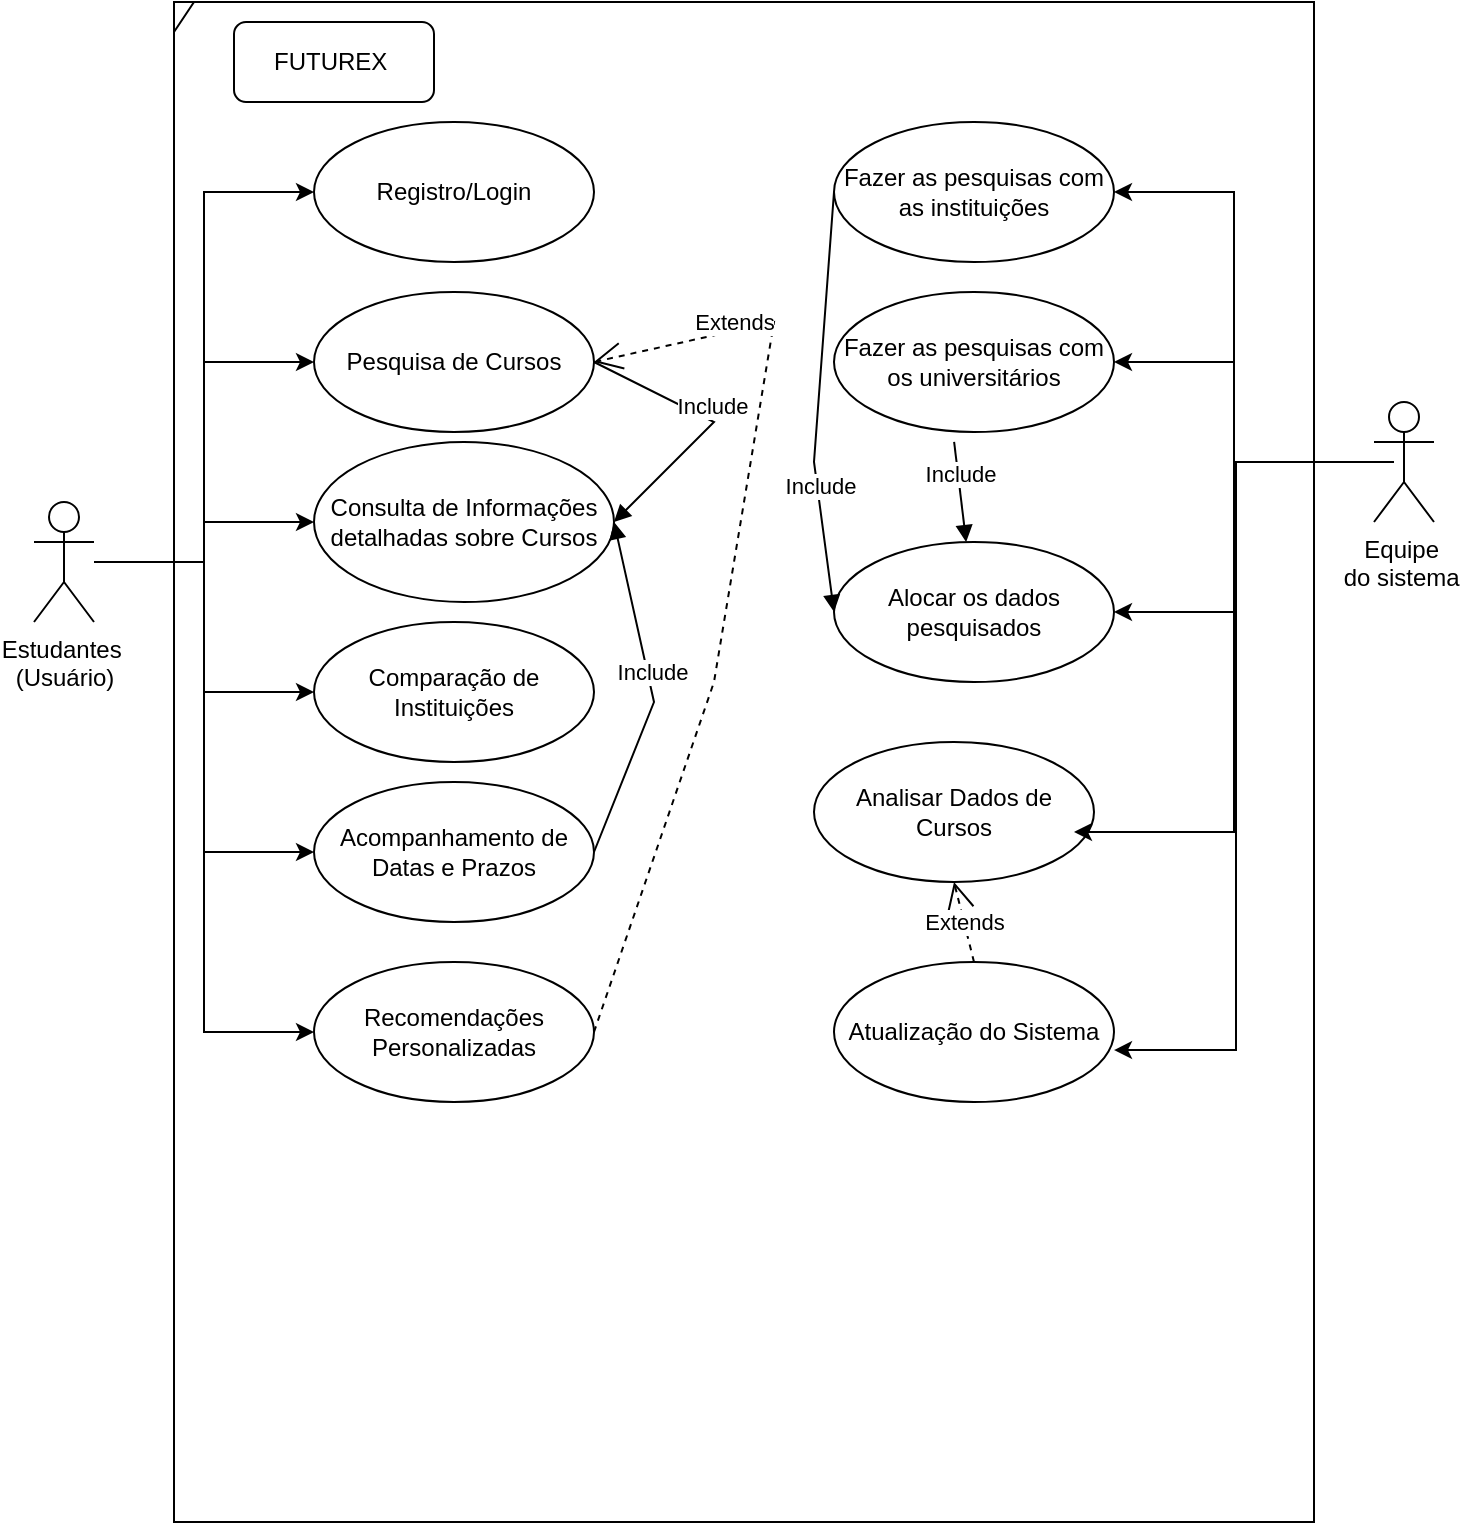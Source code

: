 <mxfile version="24.8.2">
  <diagram name="Página-1" id="-24_yZQOfbj3OQJfO07C">
    <mxGraphModel dx="954" dy="600" grid="1" gridSize="10" guides="1" tooltips="1" connect="1" arrows="1" fold="1" page="1" pageScale="1" pageWidth="827" pageHeight="1169" math="0" shadow="0">
      <root>
        <mxCell id="0" />
        <mxCell id="1" parent="0" />
        <mxCell id="6-74U6Mi0UwLJI_alVvZ-22" style="edgeStyle=orthogonalEdgeStyle;rounded=0;orthogonalLoop=1;jettySize=auto;html=1;entryX=0;entryY=0.5;entryDx=0;entryDy=0;" edge="1" parent="1" source="6-74U6Mi0UwLJI_alVvZ-9" target="6-74U6Mi0UwLJI_alVvZ-13">
          <mxGeometry relative="1" as="geometry" />
        </mxCell>
        <mxCell id="6-74U6Mi0UwLJI_alVvZ-23" style="edgeStyle=orthogonalEdgeStyle;rounded=0;orthogonalLoop=1;jettySize=auto;html=1;entryX=0;entryY=0.5;entryDx=0;entryDy=0;" edge="1" parent="1" source="6-74U6Mi0UwLJI_alVvZ-9" target="6-74U6Mi0UwLJI_alVvZ-14">
          <mxGeometry relative="1" as="geometry" />
        </mxCell>
        <mxCell id="6-74U6Mi0UwLJI_alVvZ-27" style="edgeStyle=orthogonalEdgeStyle;rounded=0;orthogonalLoop=1;jettySize=auto;html=1;entryX=0;entryY=0.5;entryDx=0;entryDy=0;" edge="1" parent="1" source="6-74U6Mi0UwLJI_alVvZ-9" target="6-74U6Mi0UwLJI_alVvZ-15">
          <mxGeometry relative="1" as="geometry" />
        </mxCell>
        <mxCell id="6-74U6Mi0UwLJI_alVvZ-28" style="edgeStyle=orthogonalEdgeStyle;rounded=0;orthogonalLoop=1;jettySize=auto;html=1;entryX=0;entryY=0.5;entryDx=0;entryDy=0;" edge="1" parent="1" source="6-74U6Mi0UwLJI_alVvZ-9" target="6-74U6Mi0UwLJI_alVvZ-17">
          <mxGeometry relative="1" as="geometry" />
        </mxCell>
        <mxCell id="6-74U6Mi0UwLJI_alVvZ-29" style="edgeStyle=orthogonalEdgeStyle;rounded=0;orthogonalLoop=1;jettySize=auto;html=1;entryX=0;entryY=0.5;entryDx=0;entryDy=0;" edge="1" parent="1" source="6-74U6Mi0UwLJI_alVvZ-9" target="6-74U6Mi0UwLJI_alVvZ-18">
          <mxGeometry relative="1" as="geometry" />
        </mxCell>
        <mxCell id="6-74U6Mi0UwLJI_alVvZ-30" style="edgeStyle=orthogonalEdgeStyle;rounded=0;orthogonalLoop=1;jettySize=auto;html=1;entryX=0;entryY=0.5;entryDx=0;entryDy=0;" edge="1" parent="1" source="6-74U6Mi0UwLJI_alVvZ-9" target="6-74U6Mi0UwLJI_alVvZ-16">
          <mxGeometry relative="1" as="geometry" />
        </mxCell>
        <mxCell id="6-74U6Mi0UwLJI_alVvZ-9" value="Estudantes&amp;nbsp;&lt;div&gt;(Usuário)&lt;/div&gt;" style="shape=umlActor;verticalLabelPosition=bottom;verticalAlign=top;html=1;" vertex="1" parent="1">
          <mxGeometry x="90" y="250" width="30" height="60" as="geometry" />
        </mxCell>
        <mxCell id="6-74U6Mi0UwLJI_alVvZ-31" style="edgeStyle=orthogonalEdgeStyle;rounded=0;orthogonalLoop=1;jettySize=auto;html=1;entryX=1;entryY=0.5;entryDx=0;entryDy=0;" edge="1" parent="1" source="6-74U6Mi0UwLJI_alVvZ-11" target="6-74U6Mi0UwLJI_alVvZ-24">
          <mxGeometry relative="1" as="geometry">
            <Array as="points">
              <mxPoint x="690" y="230" />
              <mxPoint x="690" y="95" />
            </Array>
          </mxGeometry>
        </mxCell>
        <mxCell id="6-74U6Mi0UwLJI_alVvZ-32" style="edgeStyle=orthogonalEdgeStyle;rounded=0;orthogonalLoop=1;jettySize=auto;html=1;entryX=1;entryY=0.5;entryDx=0;entryDy=0;" edge="1" parent="1" source="6-74U6Mi0UwLJI_alVvZ-11" target="6-74U6Mi0UwLJI_alVvZ-25">
          <mxGeometry relative="1" as="geometry">
            <Array as="points">
              <mxPoint x="690" y="230" />
              <mxPoint x="690" y="180" />
            </Array>
          </mxGeometry>
        </mxCell>
        <mxCell id="6-74U6Mi0UwLJI_alVvZ-45" style="edgeStyle=orthogonalEdgeStyle;rounded=0;orthogonalLoop=1;jettySize=auto;html=1;entryX=1;entryY=0.5;entryDx=0;entryDy=0;" edge="1" parent="1" source="6-74U6Mi0UwLJI_alVvZ-11" target="6-74U6Mi0UwLJI_alVvZ-26">
          <mxGeometry relative="1" as="geometry">
            <Array as="points">
              <mxPoint x="690" y="230" />
              <mxPoint x="690" y="305" />
            </Array>
          </mxGeometry>
        </mxCell>
        <mxCell id="6-74U6Mi0UwLJI_alVvZ-11" value="Equipe&amp;nbsp;&lt;div&gt;do sistema&amp;nbsp;&lt;/div&gt;" style="shape=umlActor;verticalLabelPosition=bottom;verticalAlign=top;html=1;" vertex="1" parent="1">
          <mxGeometry x="760" y="200" width="30" height="60" as="geometry" />
        </mxCell>
        <mxCell id="6-74U6Mi0UwLJI_alVvZ-12" value="" style="shape=umlFrame;whiteSpace=wrap;html=1;pointerEvents=0;width=10;height=15;" vertex="1" parent="1">
          <mxGeometry x="160" width="570" height="760" as="geometry" />
        </mxCell>
        <mxCell id="6-74U6Mi0UwLJI_alVvZ-13" value="Registro/Login" style="ellipse;whiteSpace=wrap;html=1;" vertex="1" parent="1">
          <mxGeometry x="230" y="60" width="140" height="70" as="geometry" />
        </mxCell>
        <mxCell id="6-74U6Mi0UwLJI_alVvZ-14" value="Pesquisa de Cursos" style="ellipse;whiteSpace=wrap;html=1;" vertex="1" parent="1">
          <mxGeometry x="230" y="145" width="140" height="70" as="geometry" />
        </mxCell>
        <mxCell id="6-74U6Mi0UwLJI_alVvZ-15" value="Consulta de Informações detalhadas sobre Cursos" style="ellipse;whiteSpace=wrap;html=1;" vertex="1" parent="1">
          <mxGeometry x="230" y="220" width="150" height="80" as="geometry" />
        </mxCell>
        <mxCell id="6-74U6Mi0UwLJI_alVvZ-16" value="Recomendações Personalizadas" style="ellipse;whiteSpace=wrap;html=1;" vertex="1" parent="1">
          <mxGeometry x="230" y="480" width="140" height="70" as="geometry" />
        </mxCell>
        <mxCell id="6-74U6Mi0UwLJI_alVvZ-17" value="Comparação de Instituições" style="ellipse;whiteSpace=wrap;html=1;" vertex="1" parent="1">
          <mxGeometry x="230" y="310" width="140" height="70" as="geometry" />
        </mxCell>
        <mxCell id="6-74U6Mi0UwLJI_alVvZ-18" value="Acompanhamento de Datas e Prazos" style="ellipse;whiteSpace=wrap;html=1;" vertex="1" parent="1">
          <mxGeometry x="230" y="390" width="140" height="70" as="geometry" />
        </mxCell>
        <mxCell id="6-74U6Mi0UwLJI_alVvZ-19" value="Analisar Dados de Cursos" style="ellipse;whiteSpace=wrap;html=1;" vertex="1" parent="1">
          <mxGeometry x="480" y="370" width="140" height="70" as="geometry" />
        </mxCell>
        <mxCell id="6-74U6Mi0UwLJI_alVvZ-20" value="Atualização do Sistema" style="ellipse;whiteSpace=wrap;html=1;" vertex="1" parent="1">
          <mxGeometry x="490" y="480" width="140" height="70" as="geometry" />
        </mxCell>
        <mxCell id="6-74U6Mi0UwLJI_alVvZ-24" value="Fazer as pesquisas com as instituições" style="ellipse;whiteSpace=wrap;html=1;" vertex="1" parent="1">
          <mxGeometry x="490" y="60" width="140" height="70" as="geometry" />
        </mxCell>
        <mxCell id="6-74U6Mi0UwLJI_alVvZ-25" value="Fazer as pesquisas com os universitários" style="ellipse;whiteSpace=wrap;html=1;" vertex="1" parent="1">
          <mxGeometry x="490" y="145" width="140" height="70" as="geometry" />
        </mxCell>
        <mxCell id="6-74U6Mi0UwLJI_alVvZ-26" value="Alocar os dados pesquisados" style="ellipse;whiteSpace=wrap;html=1;" vertex="1" parent="1">
          <mxGeometry x="490" y="270" width="140" height="70" as="geometry" />
        </mxCell>
        <mxCell id="6-74U6Mi0UwLJI_alVvZ-34" style="edgeStyle=orthogonalEdgeStyle;rounded=0;orthogonalLoop=1;jettySize=auto;html=1;entryX=1;entryY=0.5;entryDx=0;entryDy=0;" edge="1" parent="1">
          <mxGeometry relative="1" as="geometry">
            <mxPoint x="770" y="230" as="sourcePoint" />
            <mxPoint x="610.0" y="415" as="targetPoint" />
            <Array as="points">
              <mxPoint x="690" y="230" />
              <mxPoint x="690" y="415" />
            </Array>
          </mxGeometry>
        </mxCell>
        <mxCell id="6-74U6Mi0UwLJI_alVvZ-35" style="edgeStyle=orthogonalEdgeStyle;rounded=0;orthogonalLoop=1;jettySize=auto;html=1;entryX=0.993;entryY=0.629;entryDx=0;entryDy=0;entryPerimeter=0;" edge="1" parent="1">
          <mxGeometry relative="1" as="geometry">
            <mxPoint x="760.98" y="230.0" as="sourcePoint" />
            <mxPoint x="630" y="524.03" as="targetPoint" />
            <Array as="points">
              <mxPoint x="690.98" y="230" />
              <mxPoint x="690.98" y="524" />
            </Array>
          </mxGeometry>
        </mxCell>
        <mxCell id="6-74U6Mi0UwLJI_alVvZ-37" value="Include" style="html=1;verticalAlign=bottom;endArrow=block;curved=0;rounded=0;exitX=1;exitY=0.5;exitDx=0;exitDy=0;entryX=1;entryY=0.5;entryDx=0;entryDy=0;" edge="1" parent="1" source="6-74U6Mi0UwLJI_alVvZ-14" target="6-74U6Mi0UwLJI_alVvZ-15">
          <mxGeometry width="80" relative="1" as="geometry">
            <mxPoint x="390" y="190" as="sourcePoint" />
            <mxPoint x="470" y="210" as="targetPoint" />
            <Array as="points">
              <mxPoint x="430" y="210" />
            </Array>
          </mxGeometry>
        </mxCell>
        <mxCell id="6-74U6Mi0UwLJI_alVvZ-38" value="Include" style="html=1;verticalAlign=bottom;endArrow=block;curved=0;rounded=0;exitX=1;exitY=0.5;exitDx=0;exitDy=0;entryX=1;entryY=0.5;entryDx=0;entryDy=0;" edge="1" parent="1" source="6-74U6Mi0UwLJI_alVvZ-18" target="6-74U6Mi0UwLJI_alVvZ-15">
          <mxGeometry width="80" relative="1" as="geometry">
            <mxPoint x="370" y="320" as="sourcePoint" />
            <mxPoint x="450" y="320" as="targetPoint" />
            <Array as="points">
              <mxPoint x="400" y="350" />
            </Array>
          </mxGeometry>
        </mxCell>
        <mxCell id="6-74U6Mi0UwLJI_alVvZ-41" value="Include" style="html=1;verticalAlign=bottom;endArrow=block;curved=0;rounded=0;exitX=0;exitY=0.5;exitDx=0;exitDy=0;entryX=0;entryY=0.5;entryDx=0;entryDy=0;" edge="1" parent="1" source="6-74U6Mi0UwLJI_alVvZ-24" target="6-74U6Mi0UwLJI_alVvZ-26">
          <mxGeometry x="0.488" width="80" relative="1" as="geometry">
            <mxPoint x="470" y="140" as="sourcePoint" />
            <mxPoint x="550" y="140" as="targetPoint" />
            <Array as="points">
              <mxPoint x="480" y="230" />
            </Array>
            <mxPoint as="offset" />
          </mxGeometry>
        </mxCell>
        <mxCell id="6-74U6Mi0UwLJI_alVvZ-43" value="Include" style="html=1;verticalAlign=bottom;endArrow=block;curved=0;rounded=0;exitX=0.429;exitY=1.071;exitDx=0;exitDy=0;exitPerimeter=0;" edge="1" parent="1" source="6-74U6Mi0UwLJI_alVvZ-25" target="6-74U6Mi0UwLJI_alVvZ-26">
          <mxGeometry width="80" relative="1" as="geometry">
            <mxPoint x="590" y="220" as="sourcePoint" />
            <mxPoint x="670" y="220" as="targetPoint" />
          </mxGeometry>
        </mxCell>
        <mxCell id="6-74U6Mi0UwLJI_alVvZ-44" value="Extends" style="endArrow=open;endSize=12;dashed=1;html=1;rounded=0;entryX=0.5;entryY=1;entryDx=0;entryDy=0;exitX=0.5;exitY=0;exitDx=0;exitDy=0;" edge="1" parent="1" source="6-74U6Mi0UwLJI_alVvZ-20" target="6-74U6Mi0UwLJI_alVvZ-19">
          <mxGeometry width="160" relative="1" as="geometry">
            <mxPoint x="480" y="470" as="sourcePoint" />
            <mxPoint x="640" y="470" as="targetPoint" />
          </mxGeometry>
        </mxCell>
        <mxCell id="6-74U6Mi0UwLJI_alVvZ-46" value="FUTUREX&amp;nbsp;" style="rounded=1;whiteSpace=wrap;html=1;" vertex="1" parent="1">
          <mxGeometry x="190" y="10" width="100" height="40" as="geometry" />
        </mxCell>
        <mxCell id="6-74U6Mi0UwLJI_alVvZ-47" value="Extends" style="endArrow=open;endSize=12;dashed=1;html=1;rounded=0;exitX=1;exitY=0.5;exitDx=0;exitDy=0;entryX=1;entryY=0.5;entryDx=0;entryDy=0;" edge="1" parent="1" source="6-74U6Mi0UwLJI_alVvZ-16" target="6-74U6Mi0UwLJI_alVvZ-14">
          <mxGeometry x="0.683" y="-4" width="160" relative="1" as="geometry">
            <mxPoint x="380" y="510" as="sourcePoint" />
            <mxPoint x="540" y="510" as="targetPoint" />
            <Array as="points">
              <mxPoint x="430" y="340" />
              <mxPoint x="460" y="160" />
            </Array>
            <mxPoint as="offset" />
          </mxGeometry>
        </mxCell>
      </root>
    </mxGraphModel>
  </diagram>
</mxfile>
